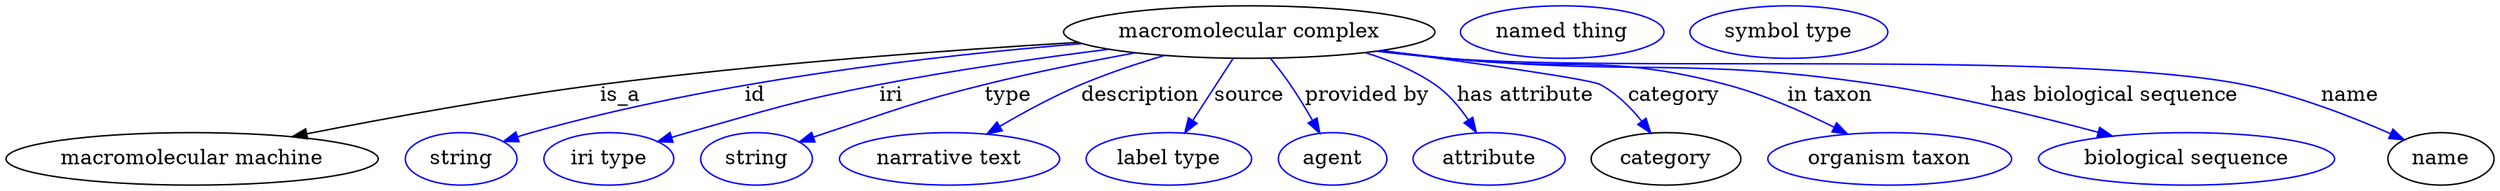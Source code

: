 digraph {
	graph [bb="0,0,1388.9,123"];
	node [label="\N"];
	"macromolecular complex"	 [height=0.5,
		label="macromolecular complex",
		pos="694.39,105",
		width=2.8345];
	"macromolecular machine"	 [height=0.5,
		pos="101.39,18",
		width=2.8164];
	"macromolecular complex" -> "macromolecular machine"	 [label=is_a,
		lp="340.39,61.5",
		pos="e,159.12,32.957 598.3,98.733 524.46,93.142 420.08,83.56 329.39,69 275.03,60.273 214.22,46.463 169.08,35.413"];
	id	 [color=blue,
		height=0.5,
		label=string,
		pos="251.39,18",
		width=0.84854];
	"macromolecular complex" -> id	 [color=blue,
		label=id,
		lp="415.89,61.5",
		pos="e,275.23,29.542 600.56,97.814 517.45,89.38 393.76,71.722 291.39,36 289.15,35.217 286.85,34.357 284.56,33.451",
		style=solid];
	iri	 [color=blue,
		height=0.5,
		label="iri type",
		pos="336.39,18",
		width=1.011];
	"macromolecular complex" -> iri	 [color=blue,
		label=iri,
		lp="497.89,61.5",
		pos="e,364.33,29.623 616.36,93.335 578.43,87.113 532.31,78.731 491.39,69 441.73,57.191 429.58,52.828 381.39,36 378.87,35.12 376.29,34.182 \
373.69,33.213",
		style=solid];
	type	 [color=blue,
		height=0.5,
		label=string,
		pos="421.39,18",
		width=0.84854];
	"macromolecular complex" -> type	 [color=blue,
		label=type,
		lp="564.39,61.5",
		pos="e,445.17,29.378 632.17,90.6 607.22,84.469 578.3,76.91 552.39,69 510.84,56.314 500.6,52.451 460.39,36 458.53,35.237 456.62,34.436 \
454.71,33.611",
		style=solid];
	description	 [color=blue,
		height=0.5,
		label="narrative text",
		pos="527.39,18",
		width=1.6068];
	"macromolecular complex" -> description	 [color=blue,
		label=description,
		lp="634.89,61.5",
		pos="e,549.89,34.676 648.72,88.819 634.26,83.148 618.4,76.343 604.39,69 588.66,60.757 572.13,50.102 558.44,40.664",
		style=solid];
	source	 [color=blue,
		height=0.5,
		label="label type",
		pos="648.39,18",
		width=1.2638];
	"macromolecular complex" -> source	 [color=blue,
		label=source,
		lp="692.39,61.5",
		pos="e,657.75,35.706 684.86,86.974 678.4,74.761 669.76,58.412 662.51,44.697",
		style=solid];
	"provided by"	 [color=blue,
		height=0.5,
		label=agent,
		pos="741.39,18",
		width=0.83048];
	"macromolecular complex" -> "provided by"	 [color=blue,
		label="provided by",
		lp="755.39,61.5",
		pos="e,732.23,35.513 704.64,86.725 707.79,81.058 711.25,74.782 714.39,69 718.72,61.025 723.36,52.31 727.56,44.376",
		style=solid];
	"has attribute"	 [color=blue,
		height=0.5,
		label=attribute,
		pos="829.39,18",
		width=1.1193];
	"macromolecular complex" -> "has attribute"	 [color=blue,
		label="has attribute",
		lp="840.89,61.5",
		pos="e,820.16,35.683 752.24,90.141 766.22,84.882 780.54,77.966 792.39,69 801.16,62.368 808.74,53.083 814.73,44.25",
		style=solid];
	category	 [height=0.5,
		pos="928.39,18",
		width=1.1374];
	"macromolecular complex" -> category	 [color=blue,
		label=category,
		lp="922.89,61.5",
		pos="e,915.92,35.344 768.57,92.633 815.24,84.481 868.45,74.356 878.39,69 890.16,62.658 900.88,52.613 909.36,43.108",
		style=solid];
	"in taxon"	 [color=blue,
		height=0.5,
		label="organism taxon",
		pos="1053.4,18",
		width=1.8234];
	"macromolecular complex" -> "in taxon"	 [color=blue,
		label="in taxon",
		lp="1011.9,61.5",
		pos="e,1026.5,34.487 768.67,92.563 780.92,90.623 793.51,88.701 805.39,87 869.68,77.801 888.19,87.671 950.39,69 973.82,61.967 998.43,49.975 \
1017.7,39.387",
		style=solid];
	"has biological sequence"	 [color=blue,
		height=0.5,
		label="biological sequence",
		pos="1217.4,18",
		width=2.2387];
	"macromolecular complex" -> "has biological sequence"	 [color=blue,
		label="has biological sequence",
		lp="1168.4,61.5",
		pos="e,1173.5,33.187 767.11,92.314 779.84,90.349 792.98,88.482 805.39,87 908.52,74.676 936.16,87.322 1038.4,69 1081.3,61.315 1128.6,47.579 \
1163.9,36.297",
		style=solid];
	name	 [height=0.5,
		pos="1358.4,18",
		width=0.84854];
	"macromolecular complex" -> name	 [color=blue,
		label=name,
		lp="1296.9,61.5",
		pos="e,1336,30.315 765.88,92.124 778.98,90.129 792.57,88.302 805.39,87 900.98,77.293 1143.6,89.993 1237.4,69 1269.2,61.877 1303.2,46.795 \
1327.1,34.871",
		style=solid];
	"named thing_category"	 [color=blue,
		height=0.5,
		label="named thing",
		pos="869.39,105",
		width=1.5346];
	"macromolecular machine_name"	 [color=blue,
		height=0.5,
		label="symbol type",
		pos="997.39,105",
		width=1.5165];
}
